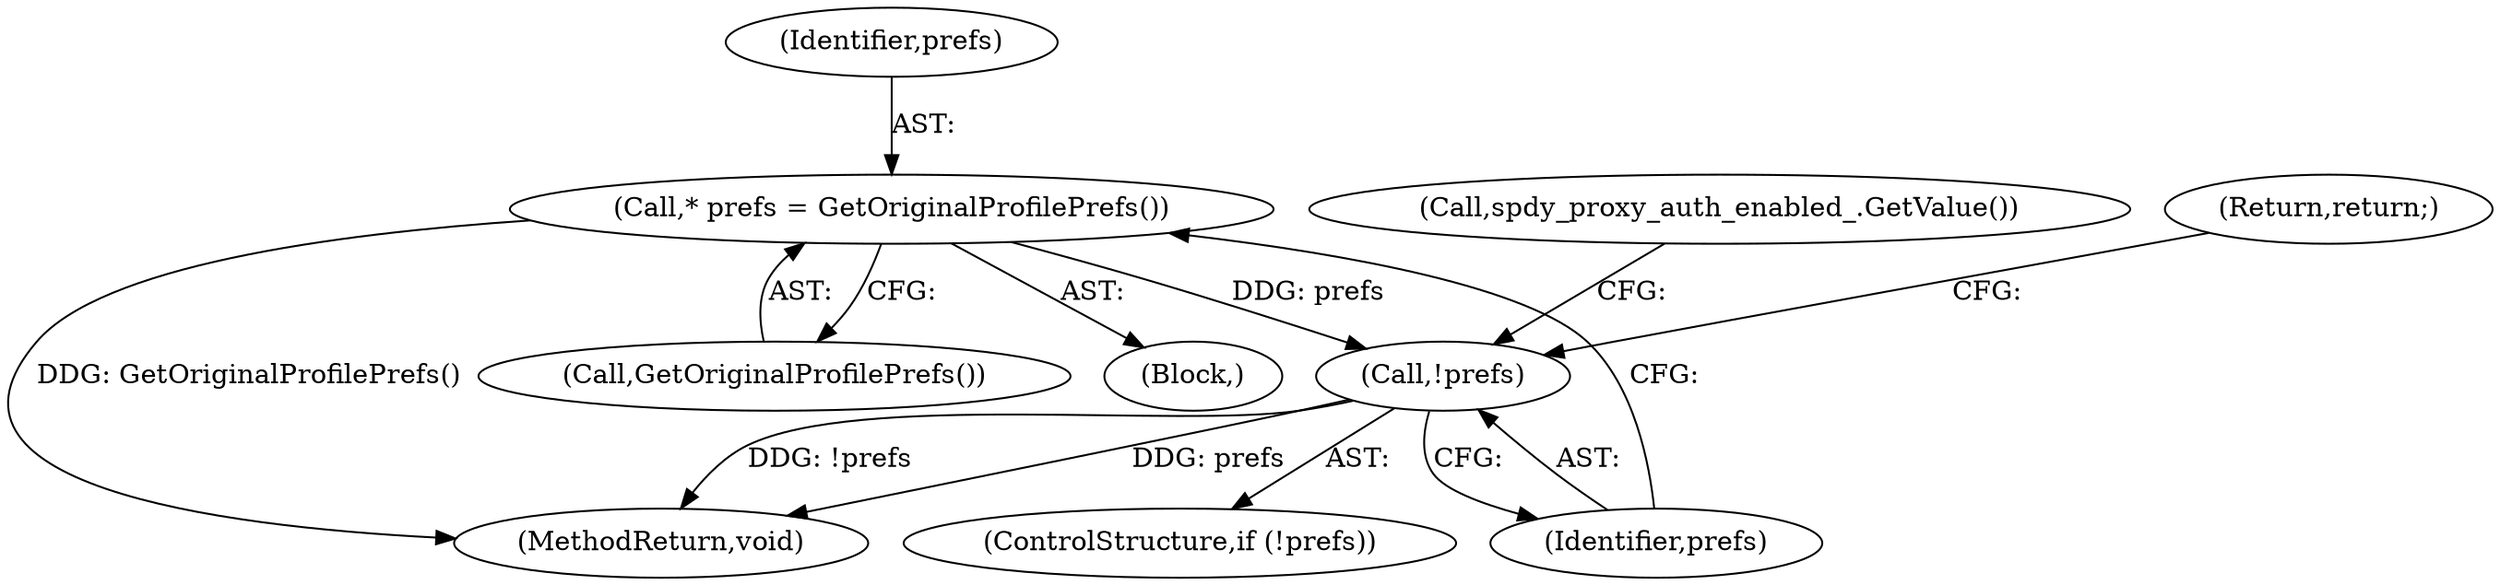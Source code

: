 digraph "0_Chrome_c995d4fe5e96f4d6d4a88b7867279b08e72d2579_9@pointer" {
"1000106" [label="(Call,* prefs = GetOriginalProfilePrefs())"];
"1000110" [label="(Call,!prefs)"];
"1000197" [label="(MethodReturn,void)"];
"1000108" [label="(Call,GetOriginalProfilePrefs())"];
"1000107" [label="(Identifier,prefs)"];
"1000110" [label="(Call,!prefs)"];
"1000115" [label="(Call,spdy_proxy_auth_enabled_.GetValue())"];
"1000112" [label="(Return,return;)"];
"1000109" [label="(ControlStructure,if (!prefs))"];
"1000111" [label="(Identifier,prefs)"];
"1000102" [label="(Block,)"];
"1000106" [label="(Call,* prefs = GetOriginalProfilePrefs())"];
"1000106" -> "1000102"  [label="AST: "];
"1000106" -> "1000108"  [label="CFG: "];
"1000107" -> "1000106"  [label="AST: "];
"1000108" -> "1000106"  [label="AST: "];
"1000111" -> "1000106"  [label="CFG: "];
"1000106" -> "1000197"  [label="DDG: GetOriginalProfilePrefs()"];
"1000106" -> "1000110"  [label="DDG: prefs"];
"1000110" -> "1000109"  [label="AST: "];
"1000110" -> "1000111"  [label="CFG: "];
"1000111" -> "1000110"  [label="AST: "];
"1000112" -> "1000110"  [label="CFG: "];
"1000115" -> "1000110"  [label="CFG: "];
"1000110" -> "1000197"  [label="DDG: !prefs"];
"1000110" -> "1000197"  [label="DDG: prefs"];
}
